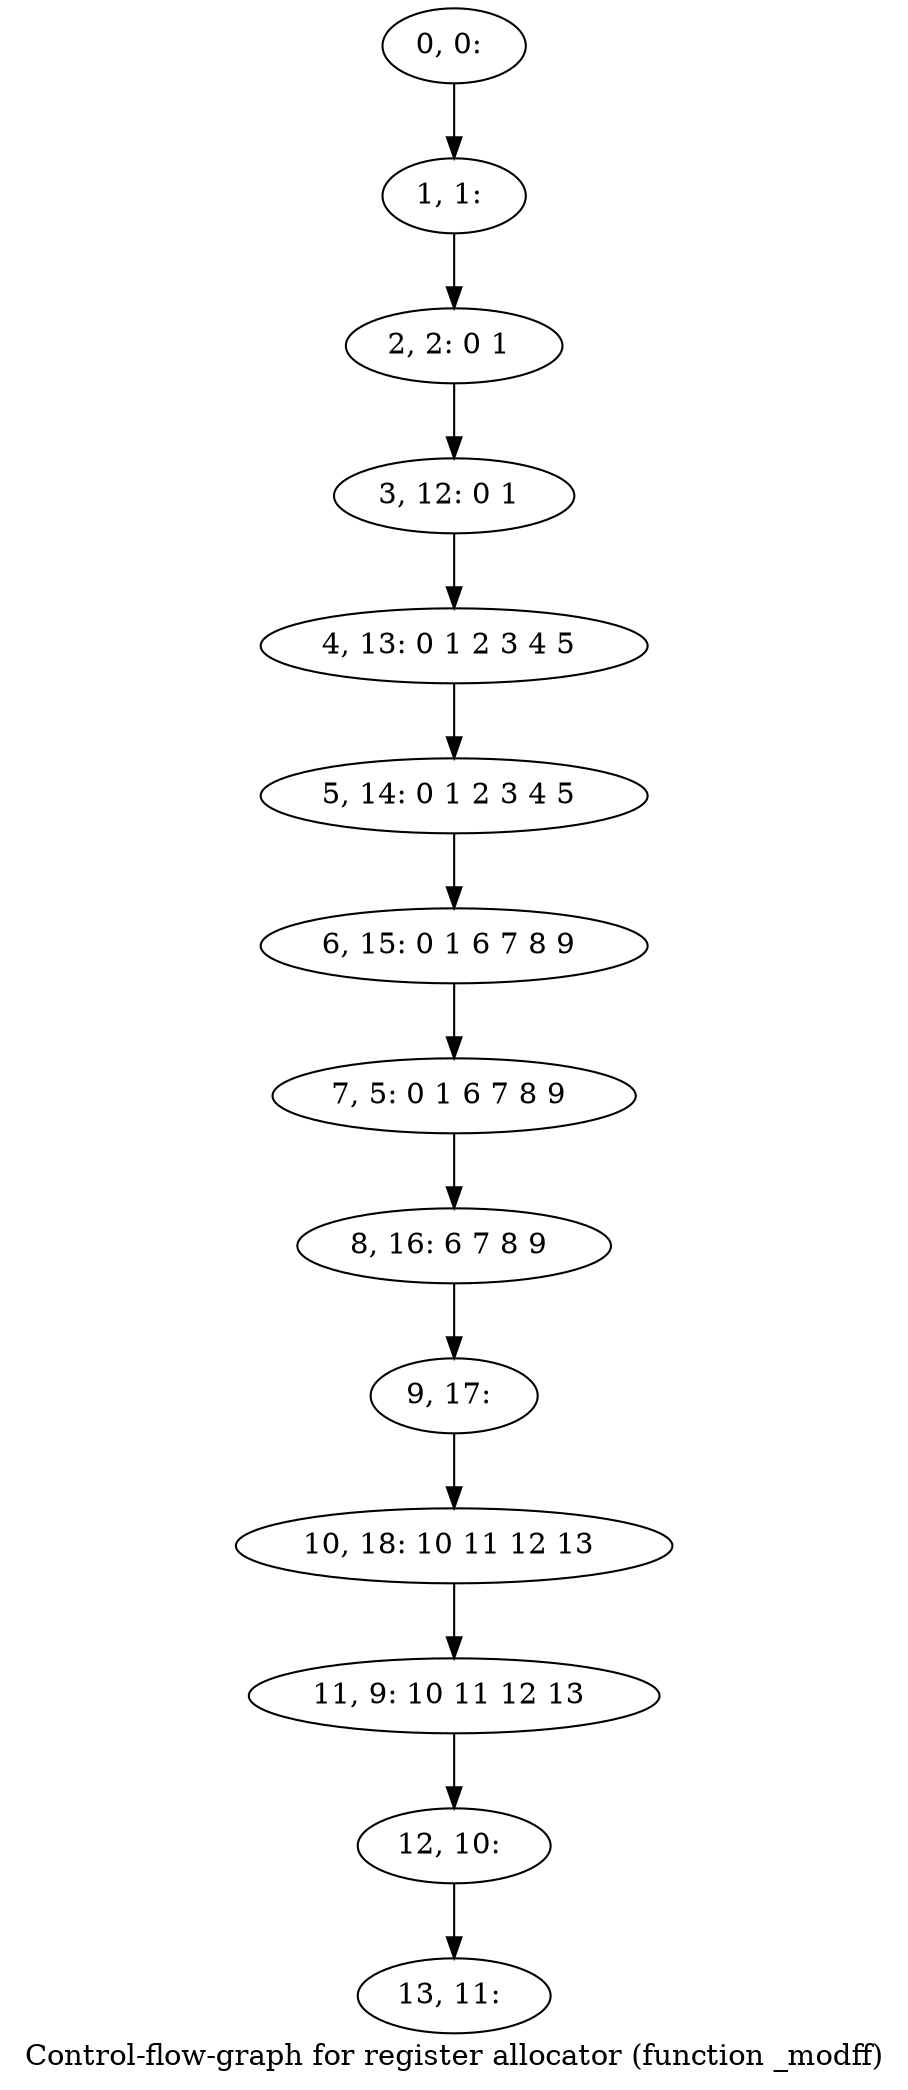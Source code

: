 digraph G {
graph [label="Control-flow-graph for register allocator (function _modff)"]
0[label="0, 0: "];
1[label="1, 1: "];
2[label="2, 2: 0 1 "];
3[label="3, 12: 0 1 "];
4[label="4, 13: 0 1 2 3 4 5 "];
5[label="5, 14: 0 1 2 3 4 5 "];
6[label="6, 15: 0 1 6 7 8 9 "];
7[label="7, 5: 0 1 6 7 8 9 "];
8[label="8, 16: 6 7 8 9 "];
9[label="9, 17: "];
10[label="10, 18: 10 11 12 13 "];
11[label="11, 9: 10 11 12 13 "];
12[label="12, 10: "];
13[label="13, 11: "];
0->1 ;
1->2 ;
2->3 ;
3->4 ;
4->5 ;
5->6 ;
6->7 ;
7->8 ;
8->9 ;
9->10 ;
10->11 ;
11->12 ;
12->13 ;
}
